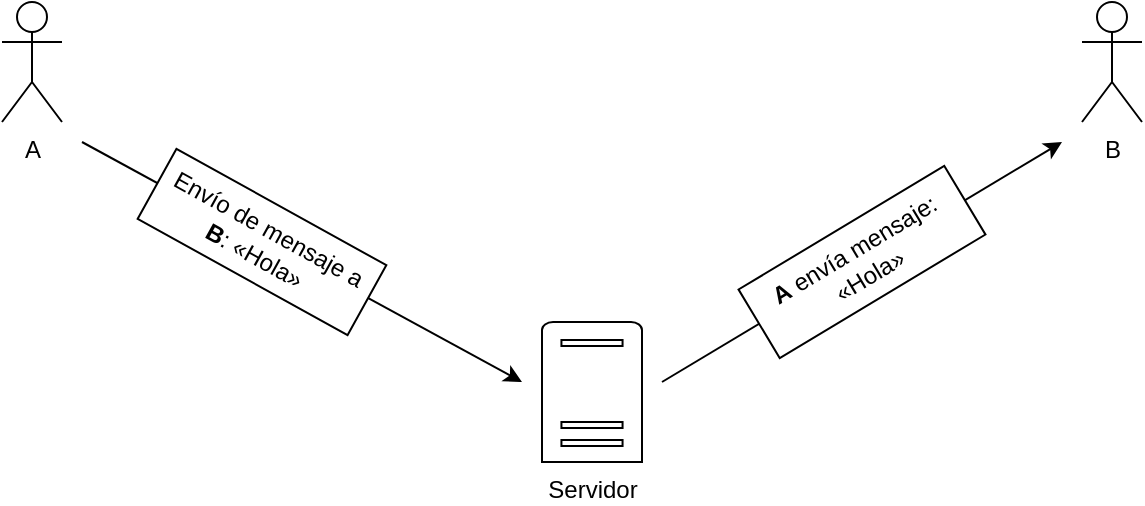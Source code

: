 <mxfile version="10.7.7" type="device"><diagram id="-A6xO0okZpercTpRC7aF" name="Page-1"><mxGraphModel dx="605" dy="462" grid="1" gridSize="10" guides="1" tooltips="1" connect="1" arrows="1" fold="1" page="1" pageScale="1" pageWidth="827" pageHeight="1169" math="0" shadow="0"><root><mxCell id="0"/><mxCell id="1" parent="0"/><mxCell id="vFxjxBVXv4sCe5NfRvP7-1" value="A" style="shape=umlActor;verticalLabelPosition=bottom;labelBackgroundColor=none;verticalAlign=top;html=1;outlineConnect=0;" parent="1" vertex="1"><mxGeometry x="120" y="130" width="30" height="60" as="geometry"/></mxCell><mxCell id="vFxjxBVXv4sCe5NfRvP7-4" value="B" style="shape=umlActor;verticalLabelPosition=bottom;labelBackgroundColor=none;verticalAlign=top;html=1;outlineConnect=0;" parent="1" vertex="1"><mxGeometry x="660" y="130" width="30" height="60" as="geometry"/></mxCell><mxCell id="vFxjxBVXv4sCe5NfRvP7-6" value="" style="endArrow=classic;html=1;" parent="1" edge="1"><mxGeometry width="50" height="50" relative="1" as="geometry"><mxPoint x="160" y="200" as="sourcePoint"/><mxPoint x="380" y="320" as="targetPoint"/></mxGeometry></mxCell><mxCell id="vFxjxBVXv4sCe5NfRvP7-7" value="Servidor&lt;br&gt;" style="pointerEvents=1;shadow=0;dashed=0;html=1;strokeColor=#000000;labelPosition=center;verticalLabelPosition=bottom;verticalAlign=top;outlineConnect=0;align=center;shape=mxgraph.office.servers.server_generic;fillColor=none;labelBackgroundColor=#ffffff;fontColor=none;" parent="1" vertex="1"><mxGeometry x="390" y="290" width="50" height="70" as="geometry"/></mxCell><mxCell id="vFxjxBVXv4sCe5NfRvP7-8" value="" style="endArrow=classic;html=1;spacingRight=0;" parent="1" edge="1"><mxGeometry width="50" height="50" relative="1" as="geometry"><mxPoint x="450" y="320" as="sourcePoint"/><mxPoint x="650" y="200" as="targetPoint"/></mxGeometry></mxCell><mxCell id="vFxjxBVXv4sCe5NfRvP7-9" value="Envío de mensaje a &lt;b&gt;B&lt;/b&gt;: «Hola»" style="rounded=0;whiteSpace=wrap;html=1;rotation=29;" parent="1" vertex="1"><mxGeometry x="190" y="230" width="120" height="40" as="geometry"/></mxCell><mxCell id="vFxjxBVXv4sCe5NfRvP7-12" value="&lt;b&gt;A&lt;/b&gt; envía mensaje: «Hola»" style="rounded=0;whiteSpace=wrap;html=1;rotation=329;" parent="1" vertex="1"><mxGeometry x="490" y="240" width="120" height="40" as="geometry"/></mxCell></root></mxGraphModel></diagram></mxfile>